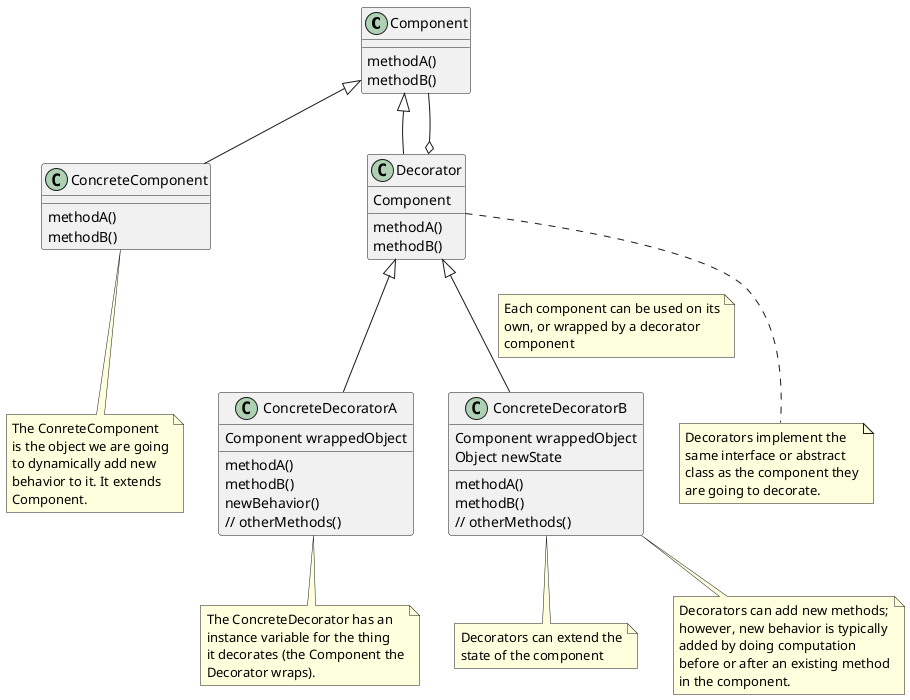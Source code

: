 # Ref https://www.petrockblock.com/2018/06/24/design-patterns-plantuml-decorator-pattern/
# Ref https://gmlwjd9405.github.io/2018/07/09/decorator-pattern.html
# Ref https://gdtbgl93.tistory.com/9

@startuml
skinparam componentStyle uml2

class Component {
  methodA()
  methodB()
}
class ConcreteComponent {
  methodA()
  methodB()
}
class Decorator {
  Component
  methodA()
  methodB()
}
class ConcreteDecoratorA
class ConcreteDecoratorB

ConcreteDecoratorA : Component wrappedObject
ConcreteDecoratorA : methodA()
ConcreteDecoratorA : methodB()
ConcreteDecoratorA : newBehavior()
ConcreteDecoratorA : // otherMethods()

ConcreteDecoratorB : Component wrappedObject
ConcreteDecoratorB : Object newState
ConcreteDecoratorB : methodA()
ConcreteDecoratorB : methodB()
ConcreteDecoratorB : // otherMethods()

Component <|–- ConcreteComponent
Component <|–- Decorator
Component –-o Decorator
Decorator <|–- ConcreteDecoratorA
Decorator <|–- ConcreteDecoratorB

note right on link
Each component can be used on its
own, or wrapped by a decorator
component
end note

note bottom of ConcreteComponent
The ConreteComponent
is the object we are going
to dynamically add new
behavior to it. It extends
Component.
end note

note bottom of Decorator
Decorators implement the
same interface or abstract
class as the component they
are going to decorate.
end note

note bottom of ConcreteDecoratorB
Decorators can extend the
state of the component
end note

note bottom of ConcreteDecoratorB
Decorators can add new methods;
however, new behavior is typically
added by doing computation
before or after an existing method
in the component.
end note

note bottom of ConcreteDecoratorA
The ConcreteDecorator has an
instance variable for the thing
it decorates (the Component the
Decorator wraps).
end note
@enduml